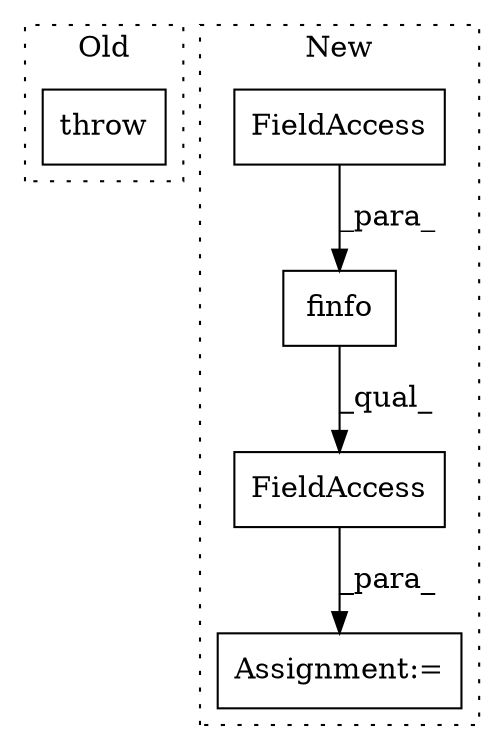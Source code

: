 digraph G {
subgraph cluster0 {
1 [label="throw" a="53" s="58" l="6" shape="box"];
label = "Old";
style="dotted";
}
subgraph cluster1 {
2 [label="finfo" a="32" s="100,119" l="6,1" shape="box"];
3 [label="FieldAccess" a="22" s="106" l="5" shape="box"];
4 [label="FieldAccess" a="22" s="94" l="30" shape="box"];
5 [label="Assignment:=" a="7" s="93" l="1" shape="box"];
label = "New";
style="dotted";
}
2 -> 4 [label="_qual_"];
3 -> 2 [label="_para_"];
4 -> 5 [label="_para_"];
}